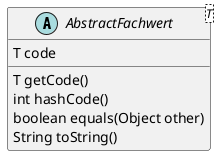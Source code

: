 @startuml

abstract class AbstractFachwert<T> {

    T code

    T getCode()
    int hashCode()
    boolean equals(Object other)
    String toString()

}

@enduml
